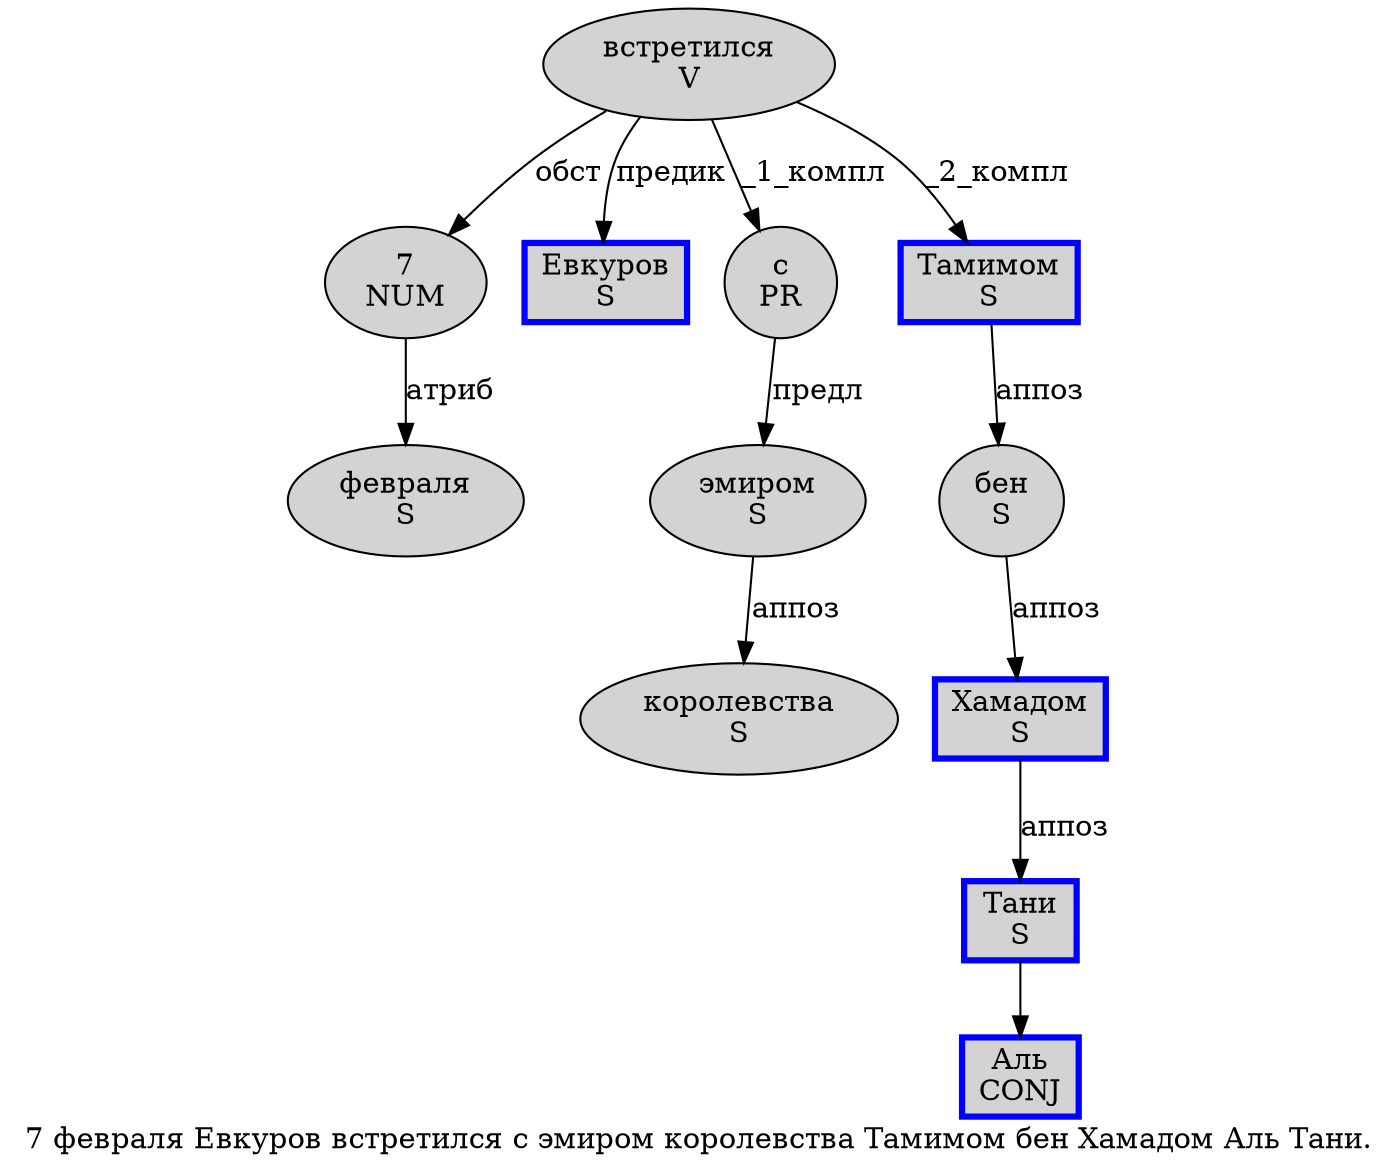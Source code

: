 digraph SENTENCE_1211 {
	graph [label="7 февраля Евкуров встретился с эмиром королевства Тамимом бен Хамадом Аль Тани."]
	node [style=filled]
		0 [label="7
NUM" color="" fillcolor=lightgray penwidth=1 shape=ellipse]
		1 [label="февраля
S" color="" fillcolor=lightgray penwidth=1 shape=ellipse]
		2 [label="Евкуров
S" color=blue fillcolor=lightgray penwidth=3 shape=box]
		3 [label="встретился
V" color="" fillcolor=lightgray penwidth=1 shape=ellipse]
		4 [label="с
PR" color="" fillcolor=lightgray penwidth=1 shape=ellipse]
		5 [label="эмиром
S" color="" fillcolor=lightgray penwidth=1 shape=ellipse]
		6 [label="королевства
S" color="" fillcolor=lightgray penwidth=1 shape=ellipse]
		7 [label="Тамимом
S" color=blue fillcolor=lightgray penwidth=3 shape=box]
		8 [label="бен
S" color="" fillcolor=lightgray penwidth=1 shape=ellipse]
		9 [label="Хамадом
S" color=blue fillcolor=lightgray penwidth=3 shape=box]
		10 [label="Аль
CONJ" color=blue fillcolor=lightgray penwidth=3 shape=box]
		11 [label="Тани
S" color=blue fillcolor=lightgray penwidth=3 shape=box]
			7 -> 8 [label="аппоз"]
			4 -> 5 [label="предл"]
			0 -> 1 [label="атриб"]
			5 -> 6 [label="аппоз"]
			9 -> 11 [label="аппоз"]
			3 -> 0 [label="обст"]
			3 -> 2 [label="предик"]
			3 -> 4 [label="_1_компл"]
			3 -> 7 [label="_2_компл"]
			8 -> 9 [label="аппоз"]
			11 -> 10
}
